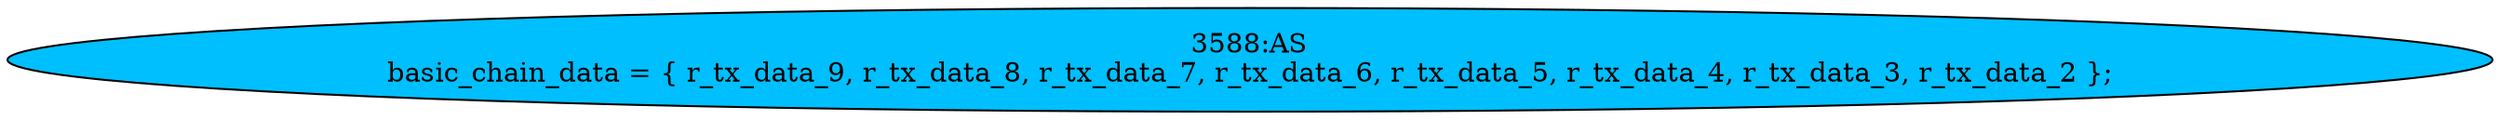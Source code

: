 strict digraph "" {
	node [label="\N"];
	"3588:AS"	 [ast="<pyverilog.vparser.ast.Assign object at 0x7f44f6b37410>",
		def_var="['basic_chain_data']",
		fillcolor=deepskyblue,
		label="3588:AS
basic_chain_data = { r_tx_data_9, r_tx_data_8, r_tx_data_7, r_tx_data_6, r_tx_data_5, r_tx_data_4, r_tx_data_3, r_tx_data_\
2 };",
		statements="[]",
		style=filled,
		typ=Assign,
		use_var="['r_tx_data_9', 'r_tx_data_8', 'r_tx_data_7', 'r_tx_data_6', 'r_tx_data_5', 'r_tx_data_4', 'r_tx_data_3', 'r_tx_data_2']"];
}
